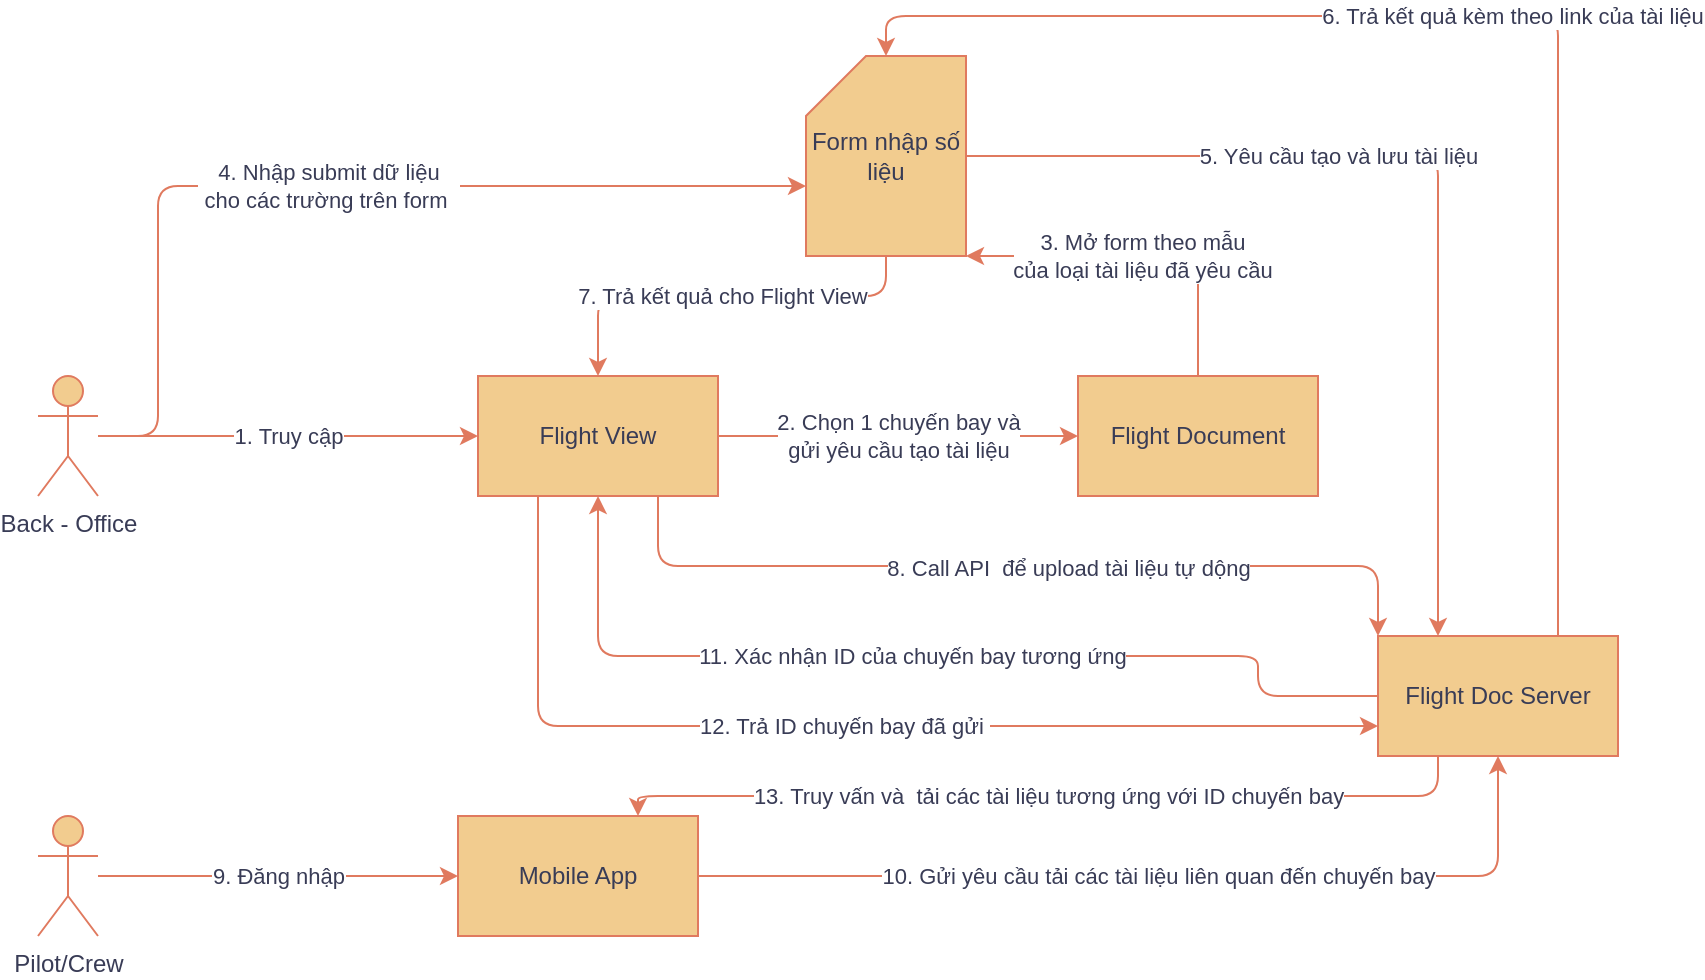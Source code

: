 <mxfile version="13.7.7" type="google" pages="2"><diagram id="Ee7UtcOyiZkmybW11P9H" name="Overview"><mxGraphModel dx="1422" dy="1931" grid="1" gridSize="10" guides="1" tooltips="1" connect="1" arrows="1" fold="1" page="1" pageScale="1" pageWidth="827" pageHeight="1169" math="0" shadow="0"><root><mxCell id="d3Dgjd-m5kYLjQusNp3F-0"/><mxCell id="d3Dgjd-m5kYLjQusNp3F-1" parent="d3Dgjd-m5kYLjQusNp3F-0"/><mxCell id="d3Dgjd-m5kYLjQusNp3F-6" value="2. Chọn 1 chuyến bay và&lt;br&gt;gửi yêu cầu tạo tài liệu" style="edgeStyle=orthogonalEdgeStyle;curved=0;rounded=1;sketch=0;orthogonalLoop=1;jettySize=auto;html=1;entryX=0;entryY=0.5;entryDx=0;entryDy=0;strokeColor=#E07A5F;fillColor=#F2CC8F;fontColor=#393C56;" parent="d3Dgjd-m5kYLjQusNp3F-1" source="d3Dgjd-m5kYLjQusNp3F-2" target="d3Dgjd-m5kYLjQusNp3F-3" edge="1"><mxGeometry relative="1" as="geometry"/></mxCell><mxCell id="d3Dgjd-m5kYLjQusNp3F-19" value="12. Trả ID chuyến bay đã gửi&amp;nbsp;" style="edgeStyle=orthogonalEdgeStyle;curved=0;rounded=1;sketch=0;orthogonalLoop=1;jettySize=auto;html=1;entryX=0;entryY=0.75;entryDx=0;entryDy=0;strokeColor=#E07A5F;fillColor=#F2CC8F;fontColor=#393C56;exitX=0.25;exitY=1;exitDx=0;exitDy=0;" parent="d3Dgjd-m5kYLjQusNp3F-1" source="d3Dgjd-m5kYLjQusNp3F-2" target="d3Dgjd-m5kYLjQusNp3F-10" edge="1"><mxGeometry relative="1" as="geometry"/></mxCell><mxCell id="d3Dgjd-m5kYLjQusNp3F-22" style="edgeStyle=orthogonalEdgeStyle;curved=0;rounded=1;sketch=0;orthogonalLoop=1;jettySize=auto;html=1;exitX=0.75;exitY=1;exitDx=0;exitDy=0;entryX=0;entryY=0;entryDx=0;entryDy=0;strokeColor=#E07A5F;fillColor=#F2CC8F;fontColor=#393C56;" parent="d3Dgjd-m5kYLjQusNp3F-1" source="d3Dgjd-m5kYLjQusNp3F-2" target="d3Dgjd-m5kYLjQusNp3F-10" edge="1"><mxGeometry relative="1" as="geometry"/></mxCell><mxCell id="d3Dgjd-m5kYLjQusNp3F-23" value="8. Call API&amp;nbsp; để upload tài liệu tự dộng" style="edgeLabel;html=1;align=center;verticalAlign=middle;resizable=0;points=[];fontColor=#393C56;" parent="d3Dgjd-m5kYLjQusNp3F-22" vertex="1" connectable="0"><mxGeometry x="0.116" y="-1" relative="1" as="geometry"><mxPoint as="offset"/></mxGeometry></mxCell><mxCell id="d3Dgjd-m5kYLjQusNp3F-2" value="Flight View" style="rounded=0;whiteSpace=wrap;html=1;sketch=0;strokeColor=#E07A5F;fillColor=#F2CC8F;fontColor=#393C56;" parent="d3Dgjd-m5kYLjQusNp3F-1" vertex="1"><mxGeometry x="250" y="130" width="120" height="60" as="geometry"/></mxCell><mxCell id="d3Dgjd-m5kYLjQusNp3F-8" value="3. Mở form theo mẫu &lt;br&gt;của loại tài liệu đã yêu cầu" style="edgeStyle=orthogonalEdgeStyle;curved=0;rounded=1;sketch=0;orthogonalLoop=1;jettySize=auto;html=1;entryX=1;entryY=1;entryDx=0;entryDy=0;entryPerimeter=0;strokeColor=#E07A5F;fillColor=#F2CC8F;fontColor=#393C56;exitX=0.5;exitY=0;exitDx=0;exitDy=0;" parent="d3Dgjd-m5kYLjQusNp3F-1" source="d3Dgjd-m5kYLjQusNp3F-3" target="d3Dgjd-m5kYLjQusNp3F-7" edge="1"><mxGeometry relative="1" as="geometry"><Array as="points"><mxPoint x="610" y="70"/></Array></mxGeometry></mxCell><mxCell id="d3Dgjd-m5kYLjQusNp3F-3" value="Flight Document" style="rounded=0;whiteSpace=wrap;html=1;sketch=0;strokeColor=#E07A5F;fillColor=#F2CC8F;fontColor=#393C56;" parent="d3Dgjd-m5kYLjQusNp3F-1" vertex="1"><mxGeometry x="550" y="130" width="120" height="60" as="geometry"/></mxCell><mxCell id="d3Dgjd-m5kYLjQusNp3F-5" value="1. Truy cập" style="edgeStyle=orthogonalEdgeStyle;curved=0;rounded=1;sketch=0;orthogonalLoop=1;jettySize=auto;html=1;strokeColor=#E07A5F;fillColor=#F2CC8F;fontColor=#393C56;" parent="d3Dgjd-m5kYLjQusNp3F-1" source="d3Dgjd-m5kYLjQusNp3F-4" target="d3Dgjd-m5kYLjQusNp3F-2" edge="1"><mxGeometry relative="1" as="geometry"/></mxCell><mxCell id="d3Dgjd-m5kYLjQusNp3F-9" value="4. Nhập submit dữ liệu&lt;br&gt;&amp;nbsp;cho các trường trên form&amp;nbsp;&amp;nbsp;" style="edgeStyle=orthogonalEdgeStyle;curved=0;rounded=1;sketch=0;orthogonalLoop=1;jettySize=auto;html=1;strokeColor=#E07A5F;fillColor=#F2CC8F;fontColor=#393C56;entryX=0;entryY=0;entryDx=0;entryDy=65;entryPerimeter=0;" parent="d3Dgjd-m5kYLjQusNp3F-1" source="d3Dgjd-m5kYLjQusNp3F-4" target="d3Dgjd-m5kYLjQusNp3F-7" edge="1"><mxGeometry relative="1" as="geometry"><mxPoint x="420" y="240" as="targetPoint"/><Array as="points"><mxPoint x="90" y="160"/><mxPoint x="90" y="35"/></Array></mxGeometry></mxCell><mxCell id="d3Dgjd-m5kYLjQusNp3F-4" value="Back - Office" style="shape=umlActor;verticalLabelPosition=bottom;verticalAlign=top;html=1;outlineConnect=0;rounded=0;sketch=0;strokeColor=#E07A5F;fillColor=#F2CC8F;fontColor=#393C56;" parent="d3Dgjd-m5kYLjQusNp3F-1" vertex="1"><mxGeometry x="30" y="130" width="30" height="60" as="geometry"/></mxCell><mxCell id="d3Dgjd-m5kYLjQusNp3F-11" value="5. Yêu cầu tạo và lưu tài liệu" style="edgeStyle=orthogonalEdgeStyle;curved=0;rounded=1;sketch=0;orthogonalLoop=1;jettySize=auto;html=1;exitX=1;exitY=0.5;exitDx=0;exitDy=0;exitPerimeter=0;entryX=0.25;entryY=0;entryDx=0;entryDy=0;strokeColor=#E07A5F;fillColor=#F2CC8F;fontColor=#393C56;" parent="d3Dgjd-m5kYLjQusNp3F-1" source="d3Dgjd-m5kYLjQusNp3F-7" target="d3Dgjd-m5kYLjQusNp3F-10" edge="1"><mxGeometry x="-0.218" relative="1" as="geometry"><Array as="points"><mxPoint x="730" y="20"/></Array><mxPoint as="offset"/></mxGeometry></mxCell><mxCell id="d3Dgjd-m5kYLjQusNp3F-13" value="7. Trả kết quả cho Flight View" style="edgeStyle=orthogonalEdgeStyle;curved=0;rounded=1;sketch=0;orthogonalLoop=1;jettySize=auto;html=1;exitX=0.5;exitY=1;exitDx=0;exitDy=0;exitPerimeter=0;entryX=0.5;entryY=0;entryDx=0;entryDy=0;strokeColor=#E07A5F;fillColor=#F2CC8F;fontColor=#393C56;" parent="d3Dgjd-m5kYLjQusNp3F-1" source="d3Dgjd-m5kYLjQusNp3F-7" target="d3Dgjd-m5kYLjQusNp3F-2" edge="1"><mxGeometry relative="1" as="geometry"><Array as="points"><mxPoint x="454" y="90"/><mxPoint x="310" y="90"/></Array></mxGeometry></mxCell><mxCell id="d3Dgjd-m5kYLjQusNp3F-7" value="Form nhập số liệu" style="shape=card;whiteSpace=wrap;html=1;rounded=0;sketch=0;strokeColor=#E07A5F;fillColor=#F2CC8F;fontColor=#393C56;" parent="d3Dgjd-m5kYLjQusNp3F-1" vertex="1"><mxGeometry x="414" y="-30" width="80" height="100" as="geometry"/></mxCell><mxCell id="d3Dgjd-m5kYLjQusNp3F-12" value="6. Trả kết quả kèm theo link của tài liệu" style="edgeStyle=orthogonalEdgeStyle;curved=0;rounded=1;sketch=0;orthogonalLoop=1;jettySize=auto;html=1;entryX=0.5;entryY=0;entryDx=0;entryDy=0;entryPerimeter=0;strokeColor=#E07A5F;fillColor=#F2CC8F;fontColor=#393C56;exitX=0.75;exitY=0;exitDx=0;exitDy=0;" parent="d3Dgjd-m5kYLjQusNp3F-1" source="d3Dgjd-m5kYLjQusNp3F-10" target="d3Dgjd-m5kYLjQusNp3F-7" edge="1"><mxGeometry relative="1" as="geometry"/></mxCell><mxCell id="d3Dgjd-m5kYLjQusNp3F-18" value="11. Xác nhận ID của chuyến bay tương ứng" style="edgeStyle=orthogonalEdgeStyle;curved=0;rounded=1;sketch=0;orthogonalLoop=1;jettySize=auto;html=1;entryX=0.5;entryY=1;entryDx=0;entryDy=0;strokeColor=#E07A5F;fillColor=#F2CC8F;fontColor=#393C56;exitX=0;exitY=0.5;exitDx=0;exitDy=0;" parent="d3Dgjd-m5kYLjQusNp3F-1" source="d3Dgjd-m5kYLjQusNp3F-10" target="d3Dgjd-m5kYLjQusNp3F-2" edge="1"><mxGeometry x="0.034" relative="1" as="geometry"><mxPoint x="700" y="240" as="sourcePoint"/><Array as="points"><mxPoint x="640" y="290"/><mxPoint x="640" y="270"/><mxPoint x="310" y="270"/></Array><mxPoint as="offset"/></mxGeometry></mxCell><mxCell id="d3Dgjd-m5kYLjQusNp3F-20" value="13. Truy vấn và&amp;nbsp; tải các tài liệu tương ứng với ID chuyến bay" style="edgeStyle=orthogonalEdgeStyle;curved=0;rounded=1;sketch=0;orthogonalLoop=1;jettySize=auto;html=1;exitX=0.25;exitY=1;exitDx=0;exitDy=0;entryX=0.75;entryY=0;entryDx=0;entryDy=0;strokeColor=#E07A5F;fillColor=#F2CC8F;fontColor=#393C56;" parent="d3Dgjd-m5kYLjQusNp3F-1" source="d3Dgjd-m5kYLjQusNp3F-10" target="d3Dgjd-m5kYLjQusNp3F-14" edge="1"><mxGeometry relative="1" as="geometry"><Array as="points"><mxPoint x="730" y="340"/><mxPoint x="330" y="340"/></Array></mxGeometry></mxCell><mxCell id="d3Dgjd-m5kYLjQusNp3F-10" value="Flight Doc Server" style="rounded=0;whiteSpace=wrap;html=1;sketch=0;strokeColor=#E07A5F;fillColor=#F2CC8F;fontColor=#393C56;" parent="d3Dgjd-m5kYLjQusNp3F-1" vertex="1"><mxGeometry x="700" y="260" width="120" height="60" as="geometry"/></mxCell><mxCell id="d3Dgjd-m5kYLjQusNp3F-17" value="10. Gửi yêu cầu tải các tài liệu liên quan đến chuyến bay" style="edgeStyle=orthogonalEdgeStyle;curved=0;rounded=1;sketch=0;orthogonalLoop=1;jettySize=auto;html=1;strokeColor=#E07A5F;fillColor=#F2CC8F;fontColor=#393C56;" parent="d3Dgjd-m5kYLjQusNp3F-1" source="d3Dgjd-m5kYLjQusNp3F-14" target="d3Dgjd-m5kYLjQusNp3F-10" edge="1"><mxGeometry relative="1" as="geometry"/></mxCell><mxCell id="d3Dgjd-m5kYLjQusNp3F-14" value="Mobile App" style="rounded=0;whiteSpace=wrap;html=1;sketch=0;strokeColor=#E07A5F;fillColor=#F2CC8F;fontColor=#393C56;" parent="d3Dgjd-m5kYLjQusNp3F-1" vertex="1"><mxGeometry x="240" y="350" width="120" height="60" as="geometry"/></mxCell><mxCell id="d3Dgjd-m5kYLjQusNp3F-16" value="9. Đăng nhập" style="edgeStyle=orthogonalEdgeStyle;curved=0;rounded=1;sketch=0;orthogonalLoop=1;jettySize=auto;html=1;entryX=0;entryY=0.5;entryDx=0;entryDy=0;strokeColor=#E07A5F;fillColor=#F2CC8F;fontColor=#393C56;" parent="d3Dgjd-m5kYLjQusNp3F-1" source="d3Dgjd-m5kYLjQusNp3F-15" target="d3Dgjd-m5kYLjQusNp3F-14" edge="1"><mxGeometry relative="1" as="geometry"/></mxCell><mxCell id="d3Dgjd-m5kYLjQusNp3F-15" value="Pilot/Crew" style="shape=umlActor;verticalLabelPosition=bottom;verticalAlign=top;html=1;outlineConnect=0;rounded=0;sketch=0;strokeColor=#E07A5F;fillColor=#F2CC8F;fontColor=#393C56;" parent="d3Dgjd-m5kYLjQusNp3F-1" vertex="1"><mxGeometry x="30" y="350" width="30" height="60" as="geometry"/></mxCell></root></mxGraphModel></diagram><diagram id="ABIrSAH6rKcqDKvNojJl" name="Sequence"><mxGraphModel dx="1422" dy="762" grid="1" gridSize="10" guides="1" tooltips="1" connect="1" arrows="1" fold="1" page="1" pageScale="1" pageWidth="827" pageHeight="1169" background="#F4F1DE" math="0" shadow="0"><root><mxCell id="mwwSKLIChsYXCCITI0GL-0"/><mxCell id="mwwSKLIChsYXCCITI0GL-1" parent="mwwSKLIChsYXCCITI0GL-0"/><mxCell id="mwwSKLIChsYXCCITI0GL-7" value=":Flight View" style="shape=umlLifeline;perimeter=lifelinePerimeter;whiteSpace=wrap;html=1;container=1;collapsible=0;recursiveResize=0;outlineConnect=0;fillColor=#F2CC8F;strokeColor=#E07A5F;fontColor=#393C56;" parent="mwwSKLIChsYXCCITI0GL-1" vertex="1"><mxGeometry x="210" y="40" width="100" height="640" as="geometry"/></mxCell><mxCell id="mwwSKLIChsYXCCITI0GL-11" value="" style="html=1;points=[];perimeter=orthogonalPerimeter;fillColor=#F2CC8F;strokeColor=#E07A5F;fontColor=#393C56;" parent="mwwSKLIChsYXCCITI0GL-7" vertex="1"><mxGeometry x="45" y="90" width="10" height="110" as="geometry"/></mxCell><mxCell id="mwwSKLIChsYXCCITI0GL-30" value="" style="html=1;points=[];perimeter=orthogonalPerimeter;rounded=0;sketch=0;strokeColor=#E07A5F;fillColor=#F2CC8F;fontColor=#393C56;" parent="mwwSKLIChsYXCCITI0GL-7" vertex="1"><mxGeometry x="44" y="405" width="10" height="115" as="geometry"/></mxCell><mxCell id="mwwSKLIChsYXCCITI0GL-8" value="Back-Office" style="shape=umlLifeline;participant=umlActor;perimeter=lifelinePerimeter;whiteSpace=wrap;html=1;container=1;collapsible=0;recursiveResize=0;verticalAlign=top;spacingTop=36;outlineConnect=0;fillColor=#F2CC8F;strokeColor=#E07A5F;fontColor=#393C56;" parent="mwwSKLIChsYXCCITI0GL-1" vertex="1"><mxGeometry x="30" y="40" width="20" height="530" as="geometry"/></mxCell><mxCell id="mwwSKLIChsYXCCITI0GL-23" value="3. Nhập và gửi thông tin theo biểu mẫu" style="html=1;verticalAlign=bottom;endArrow=block;strokeColor=#E07A5F;fillColor=#F2CC8F;fontColor=#393C56;" parent="mwwSKLIChsYXCCITI0GL-8" target="mwwSKLIChsYXCCITI0GL-16" edge="1"><mxGeometry width="80" relative="1" as="geometry"><mxPoint x="10" y="320" as="sourcePoint"/><mxPoint x="90" y="320" as="targetPoint"/></mxGeometry></mxCell><mxCell id="mwwSKLIChsYXCCITI0GL-35" value="4. Nhấn để xem chi tiết tài liệu đã tạo" style="html=1;verticalAlign=bottom;endArrow=block;strokeColor=#E07A5F;fillColor=#F2CC8F;fontColor=#393C56;" parent="mwwSKLIChsYXCCITI0GL-8" target="mwwSKLIChsYXCCITI0GL-7" edge="1"><mxGeometry width="80" relative="1" as="geometry"><mxPoint x="10" y="480" as="sourcePoint"/><mxPoint x="90" y="480" as="targetPoint"/><Array as="points"><mxPoint x="110" y="480"/></Array></mxGeometry></mxCell><mxCell id="mwwSKLIChsYXCCITI0GL-12" value="1. Đăng nhập" style="html=1;verticalAlign=bottom;endArrow=block;entryX=0;entryY=0;fillColor=#F2CC8F;strokeColor=#E07A5F;labelBackgroundColor=#F4F1DE;fontColor=#393C56;" parent="mwwSKLIChsYXCCITI0GL-1" source="mwwSKLIChsYXCCITI0GL-8" target="mwwSKLIChsYXCCITI0GL-11" edge="1"><mxGeometry relative="1" as="geometry"><mxPoint x="50" y="130" as="sourcePoint"/></mxGeometry></mxCell><mxCell id="mwwSKLIChsYXCCITI0GL-15" value="2. Chọn tải tài liệu" style="html=1;verticalAlign=bottom;endArrow=block;labelBackgroundColor=#F4F1DE;strokeColor=#E07A5F;fontColor=#393C56;" parent="mwwSKLIChsYXCCITI0GL-1" edge="1"><mxGeometry width="80" relative="1" as="geometry"><mxPoint x="39.5" y="186" as="sourcePoint"/><mxPoint x="259.5" y="186" as="targetPoint"/></mxGeometry></mxCell><mxCell id="mwwSKLIChsYXCCITI0GL-16" value=":Flight Document&lt;br&gt;Front-end" style="shape=umlLifeline;perimeter=lifelinePerimeter;whiteSpace=wrap;html=1;container=1;collapsible=0;recursiveResize=0;outlineConnect=0;fillColor=#F2CC8F;strokeColor=#E07A5F;fontColor=#393C56;" parent="mwwSKLIChsYXCCITI0GL-1" vertex="1"><mxGeometry x="470" y="40" width="100" height="670" as="geometry"/></mxCell><mxCell id="mwwSKLIChsYXCCITI0GL-18" value="" style="html=1;points=[];perimeter=orthogonalPerimeter;fillColor=#F2CC8F;strokeColor=#E07A5F;fontColor=#393C56;" parent="mwwSKLIChsYXCCITI0GL-16" vertex="1"><mxGeometry x="45" y="190" width="10" height="480" as="geometry"/></mxCell><mxCell id="mwwSKLIChsYXCCITI0GL-19" value="2.1 Gửi thông tin chuyến bay và loại tài liệu" style="html=1;verticalAlign=bottom;endArrow=block;entryX=0;entryY=0;labelBackgroundColor=#F4F1DE;strokeColor=#E07A5F;fontColor=#393C56;" parent="mwwSKLIChsYXCCITI0GL-1" source="mwwSKLIChsYXCCITI0GL-11" target="mwwSKLIChsYXCCITI0GL-18" edge="1"><mxGeometry relative="1" as="geometry"><mxPoint x="445" y="230" as="sourcePoint"/></mxGeometry></mxCell><mxCell id="mwwSKLIChsYXCCITI0GL-20" value="2.2 Hiển thị form nhập thông tin tài liệu" style="html=1;verticalAlign=bottom;endArrow=open;dashed=1;endSize=8;exitX=-0.1;exitY=0.294;labelBackgroundColor=#F4F1DE;strokeColor=#E07A5F;fontColor=#393C56;exitDx=0;exitDy=0;exitPerimeter=0;" parent="mwwSKLIChsYXCCITI0GL-1" edge="1"><mxGeometry relative="1" as="geometry"><mxPoint x="39.5" y="305.98" as="targetPoint"/><mxPoint x="514" y="305.98" as="sourcePoint"/></mxGeometry></mxCell><mxCell id="mwwSKLIChsYXCCITI0GL-24" value=":Flight Document&lt;br&gt;Server" style="shape=umlLifeline;perimeter=lifelinePerimeter;whiteSpace=wrap;html=1;container=1;collapsible=0;recursiveResize=0;outlineConnect=0;rounded=0;sketch=0;strokeColor=#E07A5F;fillColor=#F2CC8F;fontColor=#393C56;" parent="mwwSKLIChsYXCCITI0GL-1" vertex="1"><mxGeometry x="720" y="40" width="100" height="650" as="geometry"/></mxCell><mxCell id="mwwSKLIChsYXCCITI0GL-27" value="" style="html=1;points=[];perimeter=orthogonalPerimeter;rounded=0;sketch=0;strokeColor=#E07A5F;fillColor=#F2CC8F;fontColor=#393C56;" parent="mwwSKLIChsYXCCITI0GL-24" vertex="1"><mxGeometry x="45" y="350" width="10" height="40" as="geometry"/></mxCell><mxCell id="mwwSKLIChsYXCCITI0GL-37" value="" style="html=1;points=[];perimeter=orthogonalPerimeter;rounded=0;sketch=0;strokeColor=#E07A5F;fillColor=#F2CC8F;fontColor=#393C56;" parent="mwwSKLIChsYXCCITI0GL-24" vertex="1"><mxGeometry x="44" y="560" width="10" height="30" as="geometry"/></mxCell><mxCell id="mwwSKLIChsYXCCITI0GL-28" value="3.1 Tạo và lưu thông tin" style="html=1;verticalAlign=bottom;endArrow=block;entryX=0;entryY=0;strokeColor=#E07A5F;fillColor=#F2CC8F;fontColor=#393C56;" parent="mwwSKLIChsYXCCITI0GL-1" source="mwwSKLIChsYXCCITI0GL-18" target="mwwSKLIChsYXCCITI0GL-27" edge="1"><mxGeometry relative="1" as="geometry"><mxPoint x="695" y="390" as="sourcePoint"/></mxGeometry></mxCell><mxCell id="mwwSKLIChsYXCCITI0GL-29" value="3.2&amp;nbsp; Trả kết quả" style="html=1;verticalAlign=bottom;endArrow=open;dashed=1;endSize=8;exitX=0;exitY=0.95;strokeColor=#E07A5F;fillColor=#F2CC8F;fontColor=#393C56;" parent="mwwSKLIChsYXCCITI0GL-1" source="mwwSKLIChsYXCCITI0GL-27" target="mwwSKLIChsYXCCITI0GL-16" edge="1"><mxGeometry relative="1" as="geometry"><mxPoint x="530" y="428" as="targetPoint"/></mxGeometry></mxCell><mxCell id="mwwSKLIChsYXCCITI0GL-31" value="3.3 Close form và gửi link tài liệu đã tạo" style="html=1;verticalAlign=bottom;endArrow=block;entryX=1;entryY=0;strokeColor=#E07A5F;fillColor=#F2CC8F;fontColor=#393C56;" parent="mwwSKLIChsYXCCITI0GL-1" source="mwwSKLIChsYXCCITI0GL-16" target="mwwSKLIChsYXCCITI0GL-30" edge="1"><mxGeometry relative="1" as="geometry"><mxPoint x="330" y="400" as="sourcePoint"/></mxGeometry></mxCell><mxCell id="mwwSKLIChsYXCCITI0GL-32" value="3.4 Hiển thị kết&amp;nbsp; quả cho người dùng" style="html=1;verticalAlign=bottom;endArrow=open;dashed=1;endSize=8;strokeColor=#E07A5F;fillColor=#F2CC8F;fontColor=#393C56;" parent="mwwSKLIChsYXCCITI0GL-1" edge="1"><mxGeometry relative="1" as="geometry"><mxPoint x="39.324" y="483" as="targetPoint"/><mxPoint x="250" y="483" as="sourcePoint"/></mxGeometry></mxCell><mxCell id="mwwSKLIChsYXCCITI0GL-36" value="4.1 Link đến&amp;nbsp; form chi tiết tài liệu" style="html=1;verticalAlign=bottom;endArrow=block;strokeColor=#E07A5F;fillColor=#F2CC8F;fontColor=#393C56;" parent="mwwSKLIChsYXCCITI0GL-1" source="mwwSKLIChsYXCCITI0GL-30" target="mwwSKLIChsYXCCITI0GL-16" edge="1"><mxGeometry width="80" relative="1" as="geometry"><mxPoint x="270" y="560" as="sourcePoint"/><mxPoint x="350" y="560" as="targetPoint"/><Array as="points"><mxPoint x="340" y="560"/></Array></mxGeometry></mxCell><mxCell id="mwwSKLIChsYXCCITI0GL-38" value="4.2 Truy vấn thông tin tài liệu" style="html=1;verticalAlign=bottom;endArrow=block;entryX=0;entryY=0;strokeColor=#E07A5F;fillColor=#F2CC8F;fontColor=#393C56;" parent="mwwSKLIChsYXCCITI0GL-1" source="mwwSKLIChsYXCCITI0GL-16" target="mwwSKLIChsYXCCITI0GL-37" edge="1"><mxGeometry relative="1" as="geometry"><mxPoint x="694" y="550" as="sourcePoint"/></mxGeometry></mxCell><mxCell id="mwwSKLIChsYXCCITI0GL-39" value="4.3 Hiển thị kết quả chi tiết" style="html=1;verticalAlign=bottom;endArrow=open;dashed=1;endSize=8;exitX=0;exitY=0.95;strokeColor=#E07A5F;fillColor=#F2CC8F;fontColor=#393C56;" parent="mwwSKLIChsYXCCITI0GL-1" source="mwwSKLIChsYXCCITI0GL-37" target="mwwSKLIChsYXCCITI0GL-16" edge="1"><mxGeometry relative="1" as="geometry"><mxPoint x="694" y="626" as="targetPoint"/></mxGeometry></mxCell></root></mxGraphModel></diagram></mxfile>